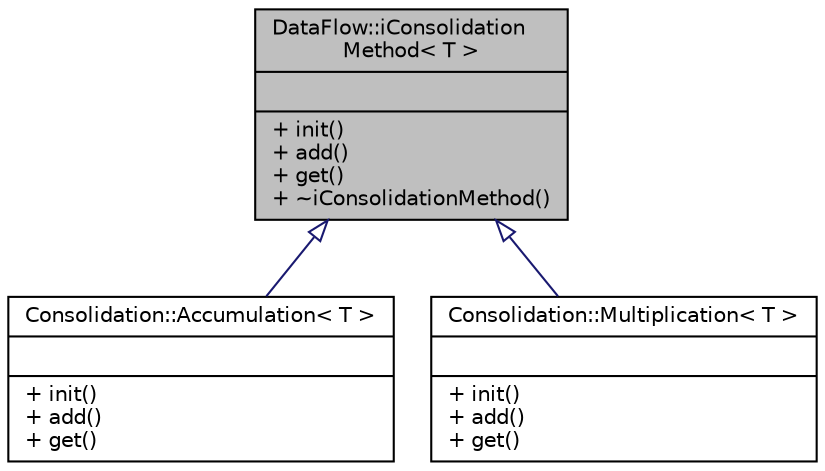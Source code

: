 digraph "DataFlow::iConsolidationMethod&lt; T &gt;"
{
 // INTERACTIVE_SVG=YES
  bgcolor="transparent";
  edge [fontname="Helvetica",fontsize="10",labelfontname="Helvetica",labelfontsize="10"];
  node [fontname="Helvetica",fontsize="10",shape=record];
  Node0 [label="{DataFlow::iConsolidation\lMethod\< T \>\n||+ init()\l+ add()\l+ get()\l+ ~iConsolidationMethod()\l}",height=0.2,width=0.4,color="black", fillcolor="grey75", style="filled", fontcolor="black"];
  Node0 -> Node1 [dir="back",color="midnightblue",fontsize="10",style="solid",arrowtail="onormal",fontname="Helvetica"];
  Node1 [label="{Consolidation::Accumulation\< T \>\n||+ init()\l+ add()\l+ get()\l}",height=0.2,width=0.4,color="black",URL="$classConsolidation_1_1Accumulation.html"];
  Node0 -> Node2 [dir="back",color="midnightblue",fontsize="10",style="solid",arrowtail="onormal",fontname="Helvetica"];
  Node2 [label="{Consolidation::Multiplication\< T \>\n||+ init()\l+ add()\l+ get()\l}",height=0.2,width=0.4,color="black",URL="$classConsolidation_1_1Multiplication.html"];
}
